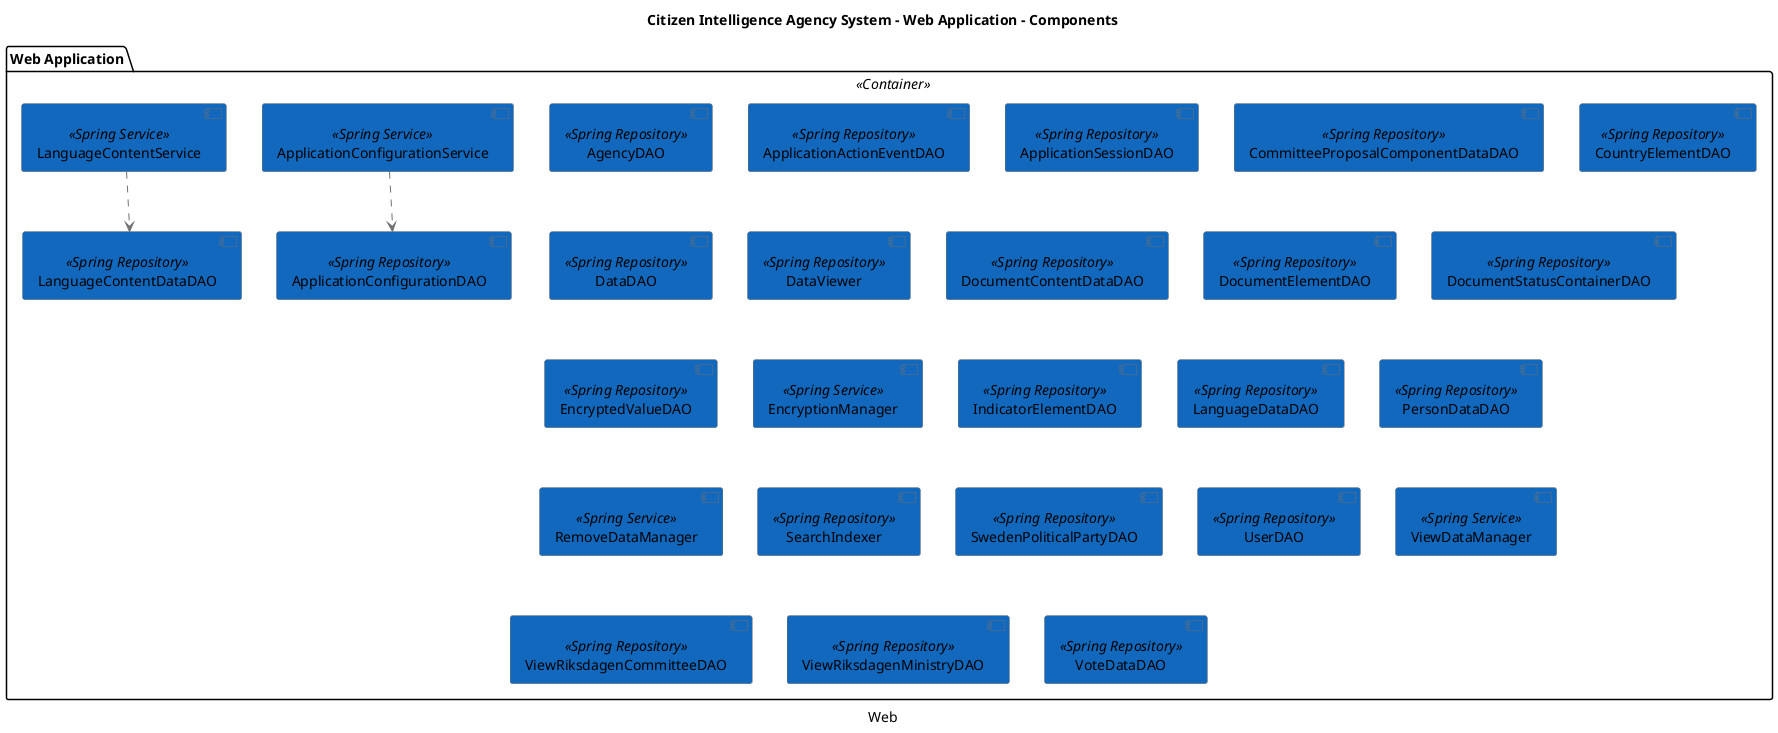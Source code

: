 @startuml(id="Web")
scale max 2000x2000
title Citizen Intelligence Agency System - Web Application - Components
caption "Web"

skinparam {
  shadowing false
  arrowColor #707070
  actorBorderColor #707070
  componentBorderColor #707070
  rectangleBorderColor #707070
  noteBackgroundColor #ffffff
  noteBorderColor #707070
}
package "Web Application" <<Container>> {
  component "AgencyDAO" <<Spring Repository>> as 16 #1168bd
  component "ApplicationActionEventDAO" <<Spring Repository>> as 19 #1168bd
  component "ApplicationConfigurationDAO" <<Spring Repository>> as 29 #1168bd
  component "ApplicationConfigurationService" <<Spring Service>> as 10 #1168bd
  component "ApplicationSessionDAO" <<Spring Repository>> as 15 #1168bd
  component "CommitteeProposalComponentDataDAO" <<Spring Repository>> as 24 #1168bd
  component "CountryElementDAO" <<Spring Repository>> as 17 #1168bd
  component "DataDAO" <<Spring Repository>> as 25 #1168bd
  component "DataViewer" <<Spring Repository>> as 21 #1168bd
  component "DocumentContentDataDAO" <<Spring Repository>> as 20 #1168bd
  component "DocumentElementDAO" <<Spring Repository>> as 27 #1168bd
  component "DocumentStatusContainerDAO" <<Spring Repository>> as 31 #1168bd
  component "EncryptedValueDAO" <<Spring Repository>> as 32 #1168bd
  component "EncryptionManager" <<Spring Service>> as 12 #1168bd
  component "IndicatorElementDAO" <<Spring Repository>> as 36 #1168bd
  component "LanguageContentDataDAO" <<Spring Repository>> as 18 #1168bd
  component "LanguageContentService" <<Spring Service>> as 14 #1168bd
  component "LanguageDataDAO" <<Spring Repository>> as 22 #1168bd
  component "PersonDataDAO" <<Spring Repository>> as 35 #1168bd
  component "RemoveDataManager" <<Spring Service>> as 13 #1168bd
  component "SearchIndexer" <<Spring Repository>> as 26 #1168bd
  component "SwedenPoliticalPartyDAO" <<Spring Repository>> as 33 #1168bd
  component "UserDAO" <<Spring Repository>> as 28 #1168bd
  component "ViewDataManager" <<Spring Service>> as 11 #1168bd
  component "ViewRiksdagenCommitteeDAO" <<Spring Repository>> as 30 #1168bd
  component "ViewRiksdagenMinistryDAO" <<Spring Repository>> as 23 #1168bd
  component "VoteDataDAO" <<Spring Repository>> as 34 #1168bd
}
10 .[#707070].> 29 
14 .[#707070].> 18 
@enduml